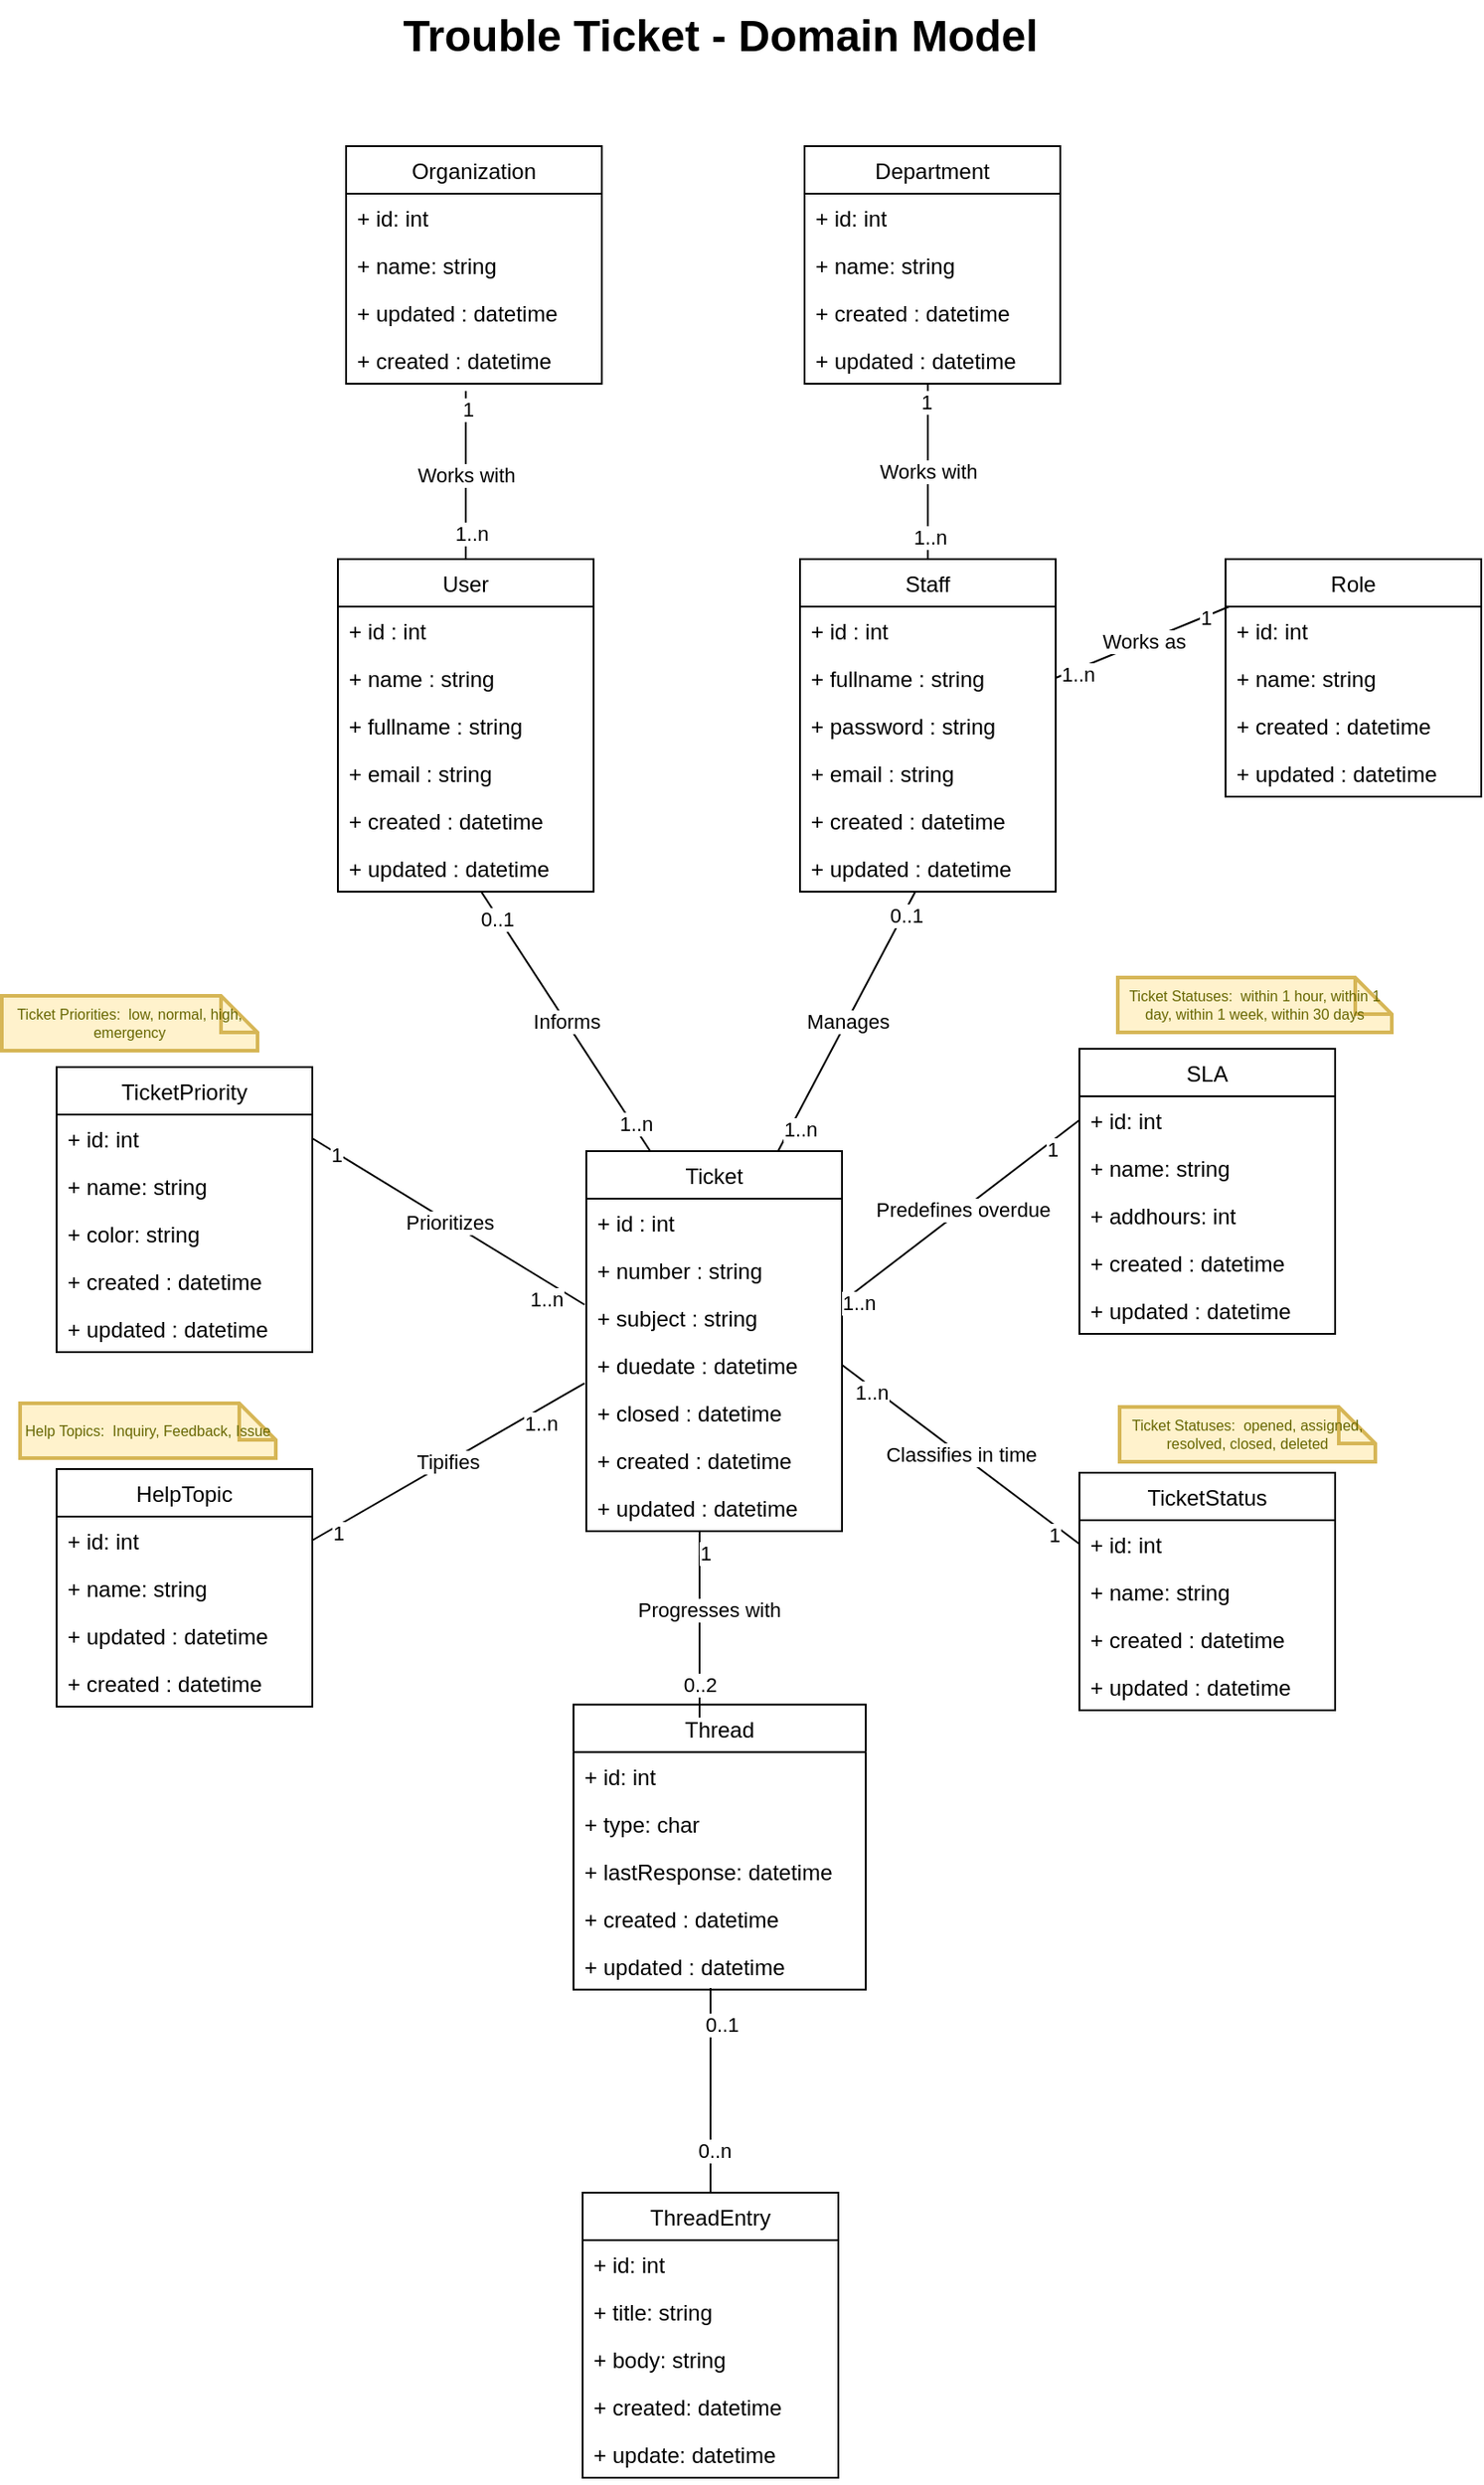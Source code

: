 <mxfile version="20.6.0" type="device"><diagram id="4RumoW7LKc3929N3t5oQ" name="Page-1"><mxGraphModel dx="868" dy="1574" grid="1" gridSize="10" guides="1" tooltips="1" connect="1" arrows="1" fold="1" page="1" pageScale="1" pageWidth="850" pageHeight="1100" background="none" math="0" shadow="0"><root><mxCell id="0"/><mxCell id="1" parent="0"/><mxCell id="QWfjnZuPG_2UrRfblgrY-8" value="User" style="swimlane;fontStyle=0;childLayout=stackLayout;horizontal=1;startSize=26;fillColor=none;horizontalStack=0;resizeParent=1;resizeParentMax=0;resizeLast=0;collapsible=1;marginBottom=0;" parent="1" vertex="1"><mxGeometry x="204" y="-774" width="140" height="182" as="geometry"/></mxCell><mxCell id="QWfjnZuPG_2UrRfblgrY-9" value="+ id : int" style="text;strokeColor=none;fillColor=none;align=left;verticalAlign=top;spacingLeft=4;spacingRight=4;overflow=hidden;rotatable=0;points=[[0,0.5],[1,0.5]];portConstraint=eastwest;" parent="QWfjnZuPG_2UrRfblgrY-8" vertex="1"><mxGeometry y="26" width="140" height="26" as="geometry"/></mxCell><mxCell id="QWfjnZuPG_2UrRfblgrY-52" value="+ name : string" style="text;strokeColor=none;fillColor=none;align=left;verticalAlign=top;spacingLeft=4;spacingRight=4;overflow=hidden;rotatable=0;points=[[0,0.5],[1,0.5]];portConstraint=eastwest;" parent="QWfjnZuPG_2UrRfblgrY-8" vertex="1"><mxGeometry y="52" width="140" height="26" as="geometry"/></mxCell><mxCell id="ks58_atsgRVghHJiDdHH-7" value="+ fullname : string" style="text;strokeColor=none;fillColor=none;align=left;verticalAlign=top;spacingLeft=4;spacingRight=4;overflow=hidden;rotatable=0;points=[[0,0.5],[1,0.5]];portConstraint=eastwest;" parent="QWfjnZuPG_2UrRfblgrY-8" vertex="1"><mxGeometry y="78" width="140" height="26" as="geometry"/></mxCell><mxCell id="ks58_atsgRVghHJiDdHH-2" value="+ email : string" style="text;strokeColor=none;fillColor=none;align=left;verticalAlign=top;spacingLeft=4;spacingRight=4;overflow=hidden;rotatable=0;points=[[0,0.5],[1,0.5]];portConstraint=eastwest;" parent="QWfjnZuPG_2UrRfblgrY-8" vertex="1"><mxGeometry y="104" width="140" height="26" as="geometry"/></mxCell><mxCell id="QWfjnZuPG_2UrRfblgrY-72" value="+ created : datetime" style="text;strokeColor=none;fillColor=none;align=left;verticalAlign=top;spacingLeft=4;spacingRight=4;overflow=hidden;rotatable=0;points=[[0,0.5],[1,0.5]];portConstraint=eastwest;" parent="QWfjnZuPG_2UrRfblgrY-8" vertex="1"><mxGeometry y="130" width="140" height="26" as="geometry"/></mxCell><mxCell id="QWfjnZuPG_2UrRfblgrY-71" value="+ updated : datetime" style="text;strokeColor=none;fillColor=none;align=left;verticalAlign=top;spacingLeft=4;spacingRight=4;overflow=hidden;rotatable=0;points=[[0,0.5],[1,0.5]];portConstraint=eastwest;" parent="QWfjnZuPG_2UrRfblgrY-8" vertex="1"><mxGeometry y="156" width="140" height="26" as="geometry"/></mxCell><mxCell id="QWfjnZuPG_2UrRfblgrY-10" value="Ticket" style="swimlane;fontStyle=0;childLayout=stackLayout;horizontal=1;startSize=26;fillColor=none;horizontalStack=0;resizeParent=1;resizeParentMax=0;resizeLast=0;collapsible=1;marginBottom=0;" parent="1" vertex="1"><mxGeometry x="340" y="-450" width="140" height="208" as="geometry"/></mxCell><mxCell id="QWfjnZuPG_2UrRfblgrY-43" value="+ id : int" style="text;strokeColor=none;fillColor=none;align=left;verticalAlign=top;spacingLeft=4;spacingRight=4;overflow=hidden;rotatable=0;points=[[0,0.5],[1,0.5]];portConstraint=eastwest;" parent="QWfjnZuPG_2UrRfblgrY-10" vertex="1"><mxGeometry y="26" width="140" height="26" as="geometry"/></mxCell><mxCell id="QWfjnZuPG_2UrRfblgrY-67" value="+ number : string" style="text;strokeColor=none;fillColor=none;align=left;verticalAlign=top;spacingLeft=4;spacingRight=4;overflow=hidden;rotatable=0;points=[[0,0.5],[1,0.5]];portConstraint=eastwest;" parent="QWfjnZuPG_2UrRfblgrY-10" vertex="1"><mxGeometry y="52" width="140" height="26" as="geometry"/></mxCell><mxCell id="QWfjnZuPG_2UrRfblgrY-51" value="+ subject : string" style="text;strokeColor=none;fillColor=none;align=left;verticalAlign=top;spacingLeft=4;spacingRight=4;overflow=hidden;rotatable=0;points=[[0,0.5],[1,0.5]];portConstraint=eastwest;" parent="QWfjnZuPG_2UrRfblgrY-10" vertex="1"><mxGeometry y="78" width="140" height="26" as="geometry"/></mxCell><mxCell id="QWfjnZuPG_2UrRfblgrY-11" value="+ duedate : datetime" style="text;strokeColor=none;fillColor=none;align=left;verticalAlign=top;spacingLeft=4;spacingRight=4;overflow=hidden;rotatable=0;points=[[0,0.5],[1,0.5]];portConstraint=eastwest;" parent="QWfjnZuPG_2UrRfblgrY-10" vertex="1"><mxGeometry y="104" width="140" height="26" as="geometry"/></mxCell><mxCell id="QWfjnZuPG_2UrRfblgrY-70" value="+ closed : datetime" style="text;strokeColor=none;fillColor=none;align=left;verticalAlign=top;spacingLeft=4;spacingRight=4;overflow=hidden;rotatable=0;points=[[0,0.5],[1,0.5]];portConstraint=eastwest;" parent="QWfjnZuPG_2UrRfblgrY-10" vertex="1"><mxGeometry y="130" width="140" height="26" as="geometry"/></mxCell><mxCell id="QWfjnZuPG_2UrRfblgrY-68" value="+ created : datetime" style="text;strokeColor=none;fillColor=none;align=left;verticalAlign=top;spacingLeft=4;spacingRight=4;overflow=hidden;rotatable=0;points=[[0,0.5],[1,0.5]];portConstraint=eastwest;" parent="QWfjnZuPG_2UrRfblgrY-10" vertex="1"><mxGeometry y="156" width="140" height="26" as="geometry"/></mxCell><mxCell id="QWfjnZuPG_2UrRfblgrY-69" value="+ updated : datetime" style="text;strokeColor=none;fillColor=none;align=left;verticalAlign=top;spacingLeft=4;spacingRight=4;overflow=hidden;rotatable=0;points=[[0,0.5],[1,0.5]];portConstraint=eastwest;" parent="QWfjnZuPG_2UrRfblgrY-10" vertex="1"><mxGeometry y="182" width="140" height="26" as="geometry"/></mxCell><mxCell id="QWfjnZuPG_2UrRfblgrY-12" value="TicketStatus" style="swimlane;fontStyle=0;childLayout=stackLayout;horizontal=1;startSize=26;fillColor=none;horizontalStack=0;resizeParent=1;resizeParentMax=0;resizeLast=0;collapsible=1;marginBottom=0;" parent="1" vertex="1"><mxGeometry x="610" y="-274" width="140" height="130" as="geometry"/></mxCell><mxCell id="QWfjnZuPG_2UrRfblgrY-13" value="+ id: int" style="text;strokeColor=none;fillColor=none;align=left;verticalAlign=top;spacingLeft=4;spacingRight=4;overflow=hidden;rotatable=0;points=[[0,0.5],[1,0.5]];portConstraint=eastwest;" parent="QWfjnZuPG_2UrRfblgrY-12" vertex="1"><mxGeometry y="26" width="140" height="26" as="geometry"/></mxCell><mxCell id="QWfjnZuPG_2UrRfblgrY-54" value="+ name: string" style="text;strokeColor=none;fillColor=none;align=left;verticalAlign=top;spacingLeft=4;spacingRight=4;overflow=hidden;rotatable=0;points=[[0,0.5],[1,0.5]];portConstraint=eastwest;" parent="QWfjnZuPG_2UrRfblgrY-12" vertex="1"><mxGeometry y="52" width="140" height="26" as="geometry"/></mxCell><mxCell id="4WfEIh5s7Unerz3YnMxR-10" value="+ created : datetime" style="text;strokeColor=none;fillColor=none;align=left;verticalAlign=top;spacingLeft=4;spacingRight=4;overflow=hidden;rotatable=0;points=[[0,0.5],[1,0.5]];portConstraint=eastwest;" parent="QWfjnZuPG_2UrRfblgrY-12" vertex="1"><mxGeometry y="78" width="140" height="26" as="geometry"/></mxCell><mxCell id="4WfEIh5s7Unerz3YnMxR-11" value="+ updated : datetime" style="text;strokeColor=none;fillColor=none;align=left;verticalAlign=top;spacingLeft=4;spacingRight=4;overflow=hidden;rotatable=0;points=[[0,0.5],[1,0.5]];portConstraint=eastwest;" parent="QWfjnZuPG_2UrRfblgrY-12" vertex="1"><mxGeometry y="104" width="140" height="26" as="geometry"/></mxCell><mxCell id="QWfjnZuPG_2UrRfblgrY-14" value="TicketPriority" style="swimlane;fontStyle=0;childLayout=stackLayout;horizontal=1;startSize=26;fillColor=none;horizontalStack=0;resizeParent=1;resizeParentMax=0;resizeLast=0;collapsible=1;marginBottom=0;" parent="1" vertex="1"><mxGeometry x="50" y="-496" width="140" height="156" as="geometry"/></mxCell><mxCell id="QWfjnZuPG_2UrRfblgrY-15" value="+ id: int" style="text;strokeColor=none;fillColor=none;align=left;verticalAlign=top;spacingLeft=4;spacingRight=4;overflow=hidden;rotatable=0;points=[[0,0.5],[1,0.5]];portConstraint=eastwest;" parent="QWfjnZuPG_2UrRfblgrY-14" vertex="1"><mxGeometry y="26" width="140" height="26" as="geometry"/></mxCell><mxCell id="QWfjnZuPG_2UrRfblgrY-62" value="+ name: string" style="text;strokeColor=none;fillColor=none;align=left;verticalAlign=top;spacingLeft=4;spacingRight=4;overflow=hidden;rotatable=0;points=[[0,0.5],[1,0.5]];portConstraint=eastwest;" parent="QWfjnZuPG_2UrRfblgrY-14" vertex="1"><mxGeometry y="52" width="140" height="26" as="geometry"/></mxCell><mxCell id="4WfEIh5s7Unerz3YnMxR-20" value="+ color: string" style="text;strokeColor=none;fillColor=none;align=left;verticalAlign=top;spacingLeft=4;spacingRight=4;overflow=hidden;rotatable=0;points=[[0,0.5],[1,0.5]];portConstraint=eastwest;" parent="QWfjnZuPG_2UrRfblgrY-14" vertex="1"><mxGeometry y="78" width="140" height="26" as="geometry"/></mxCell><mxCell id="4WfEIh5s7Unerz3YnMxR-13" value="+ created : datetime" style="text;strokeColor=none;fillColor=none;align=left;verticalAlign=top;spacingLeft=4;spacingRight=4;overflow=hidden;rotatable=0;points=[[0,0.5],[1,0.5]];portConstraint=eastwest;" parent="QWfjnZuPG_2UrRfblgrY-14" vertex="1"><mxGeometry y="104" width="140" height="26" as="geometry"/></mxCell><mxCell id="4WfEIh5s7Unerz3YnMxR-14" value="+ updated : datetime" style="text;strokeColor=none;fillColor=none;align=left;verticalAlign=top;spacingLeft=4;spacingRight=4;overflow=hidden;rotatable=0;points=[[0,0.5],[1,0.5]];portConstraint=eastwest;" parent="QWfjnZuPG_2UrRfblgrY-14" vertex="1"><mxGeometry y="130" width="140" height="26" as="geometry"/></mxCell><mxCell id="QWfjnZuPG_2UrRfblgrY-16" value="Department" style="swimlane;fontStyle=0;childLayout=stackLayout;horizontal=1;startSize=26;fillColor=none;horizontalStack=0;resizeParent=1;resizeParentMax=0;resizeLast=0;collapsible=1;marginBottom=0;" parent="1" vertex="1"><mxGeometry x="459.5" y="-1000" width="140" height="130" as="geometry"/></mxCell><mxCell id="QWfjnZuPG_2UrRfblgrY-17" value="+ id: int" style="text;strokeColor=none;fillColor=none;align=left;verticalAlign=top;spacingLeft=4;spacingRight=4;overflow=hidden;rotatable=0;points=[[0,0.5],[1,0.5]];portConstraint=eastwest;" parent="QWfjnZuPG_2UrRfblgrY-16" vertex="1"><mxGeometry y="26" width="140" height="26" as="geometry"/></mxCell><mxCell id="QWfjnZuPG_2UrRfblgrY-48" value="+ name: string" style="text;strokeColor=none;fillColor=none;align=left;verticalAlign=top;spacingLeft=4;spacingRight=4;overflow=hidden;rotatable=0;points=[[0,0.5],[1,0.5]];portConstraint=eastwest;" parent="QWfjnZuPG_2UrRfblgrY-16" vertex="1"><mxGeometry y="52" width="140" height="26" as="geometry"/></mxCell><mxCell id="4WfEIh5s7Unerz3YnMxR-3" value="+ created : datetime" style="text;strokeColor=none;fillColor=none;align=left;verticalAlign=top;spacingLeft=4;spacingRight=4;overflow=hidden;rotatable=0;points=[[0,0.5],[1,0.5]];portConstraint=eastwest;" parent="QWfjnZuPG_2UrRfblgrY-16" vertex="1"><mxGeometry y="78" width="140" height="26" as="geometry"/></mxCell><mxCell id="4WfEIh5s7Unerz3YnMxR-4" value="+ updated : datetime" style="text;strokeColor=none;fillColor=none;align=left;verticalAlign=top;spacingLeft=4;spacingRight=4;overflow=hidden;rotatable=0;points=[[0,0.5],[1,0.5]];portConstraint=eastwest;" parent="QWfjnZuPG_2UrRfblgrY-16" vertex="1"><mxGeometry y="104" width="140" height="26" as="geometry"/></mxCell><mxCell id="QWfjnZuPG_2UrRfblgrY-18" value="Organization" style="swimlane;fontStyle=0;childLayout=stackLayout;horizontal=1;startSize=26;fillColor=none;horizontalStack=0;resizeParent=1;resizeParentMax=0;resizeLast=0;collapsible=1;marginBottom=0;" parent="1" vertex="1"><mxGeometry x="208.5" y="-1000" width="140" height="130" as="geometry"/></mxCell><mxCell id="QWfjnZuPG_2UrRfblgrY-19" value="+ id: int" style="text;strokeColor=none;fillColor=none;align=left;verticalAlign=top;spacingLeft=4;spacingRight=4;overflow=hidden;rotatable=0;points=[[0,0.5],[1,0.5]];portConstraint=eastwest;" parent="QWfjnZuPG_2UrRfblgrY-18" vertex="1"><mxGeometry y="26" width="140" height="26" as="geometry"/></mxCell><mxCell id="QWfjnZuPG_2UrRfblgrY-50" value="+ name: string" style="text;strokeColor=none;fillColor=none;align=left;verticalAlign=top;spacingLeft=4;spacingRight=4;overflow=hidden;rotatable=0;points=[[0,0.5],[1,0.5]];portConstraint=eastwest;" parent="QWfjnZuPG_2UrRfblgrY-18" vertex="1"><mxGeometry y="52" width="140" height="26" as="geometry"/></mxCell><mxCell id="4WfEIh5s7Unerz3YnMxR-6" value="+ updated : datetime" style="text;strokeColor=none;fillColor=none;align=left;verticalAlign=top;spacingLeft=4;spacingRight=4;overflow=hidden;rotatable=0;points=[[0,0.5],[1,0.5]];portConstraint=eastwest;" parent="QWfjnZuPG_2UrRfblgrY-18" vertex="1"><mxGeometry y="78" width="140" height="26" as="geometry"/></mxCell><mxCell id="4WfEIh5s7Unerz3YnMxR-5" value="+ created : datetime" style="text;strokeColor=none;fillColor=none;align=left;verticalAlign=top;spacingLeft=4;spacingRight=4;overflow=hidden;rotatable=0;points=[[0,0.5],[1,0.5]];portConstraint=eastwest;" parent="QWfjnZuPG_2UrRfblgrY-18" vertex="1"><mxGeometry y="104" width="140" height="26" as="geometry"/></mxCell><mxCell id="QWfjnZuPG_2UrRfblgrY-22" value="Role" style="swimlane;fontStyle=0;childLayout=stackLayout;horizontal=1;startSize=26;fillColor=none;horizontalStack=0;resizeParent=1;resizeParentMax=0;resizeLast=0;collapsible=1;marginBottom=0;" parent="1" vertex="1"><mxGeometry x="690" y="-774" width="140" height="130" as="geometry"/></mxCell><mxCell id="QWfjnZuPG_2UrRfblgrY-23" value="+ id: int" style="text;strokeColor=none;fillColor=none;align=left;verticalAlign=top;spacingLeft=4;spacingRight=4;overflow=hidden;rotatable=0;points=[[0,0.5],[1,0.5]];portConstraint=eastwest;" parent="QWfjnZuPG_2UrRfblgrY-22" vertex="1"><mxGeometry y="26" width="140" height="26" as="geometry"/></mxCell><mxCell id="ks58_atsgRVghHJiDdHH-1" value="+ name: string" style="text;strokeColor=none;fillColor=none;align=left;verticalAlign=top;spacingLeft=4;spacingRight=4;overflow=hidden;rotatable=0;points=[[0,0.5],[1,0.5]];portConstraint=eastwest;" parent="QWfjnZuPG_2UrRfblgrY-22" vertex="1"><mxGeometry y="52" width="140" height="26" as="geometry"/></mxCell><mxCell id="4WfEIh5s7Unerz3YnMxR-1" value="+ created : datetime" style="text;strokeColor=none;fillColor=none;align=left;verticalAlign=top;spacingLeft=4;spacingRight=4;overflow=hidden;rotatable=0;points=[[0,0.5],[1,0.5]];portConstraint=eastwest;" parent="QWfjnZuPG_2UrRfblgrY-22" vertex="1"><mxGeometry y="78" width="140" height="26" as="geometry"/></mxCell><mxCell id="4WfEIh5s7Unerz3YnMxR-2" value="+ updated : datetime" style="text;strokeColor=none;fillColor=none;align=left;verticalAlign=top;spacingLeft=4;spacingRight=4;overflow=hidden;rotatable=0;points=[[0,0.5],[1,0.5]];portConstraint=eastwest;" parent="QWfjnZuPG_2UrRfblgrY-22" vertex="1"><mxGeometry y="104" width="140" height="26" as="geometry"/></mxCell><mxCell id="QWfjnZuPG_2UrRfblgrY-24" value="SLA" style="swimlane;fontStyle=0;childLayout=stackLayout;horizontal=1;startSize=26;fillColor=none;horizontalStack=0;resizeParent=1;resizeParentMax=0;resizeLast=0;collapsible=1;marginBottom=0;" parent="1" vertex="1"><mxGeometry x="610" y="-506" width="140" height="156" as="geometry"><mxRectangle x="600" y="430" width="60" height="30" as="alternateBounds"/></mxGeometry></mxCell><mxCell id="QWfjnZuPG_2UrRfblgrY-25" value="+ id: int" style="text;strokeColor=none;fillColor=none;align=left;verticalAlign=top;spacingLeft=4;spacingRight=4;overflow=hidden;rotatable=0;points=[[0,0.5],[1,0.5]];portConstraint=eastwest;" parent="QWfjnZuPG_2UrRfblgrY-24" vertex="1"><mxGeometry y="26" width="140" height="26" as="geometry"/></mxCell><mxCell id="QWfjnZuPG_2UrRfblgrY-47" value="+ name: string" style="text;strokeColor=none;fillColor=none;align=left;verticalAlign=top;spacingLeft=4;spacingRight=4;overflow=hidden;rotatable=0;points=[[0,0.5],[1,0.5]];portConstraint=eastwest;" parent="QWfjnZuPG_2UrRfblgrY-24" vertex="1"><mxGeometry y="52" width="140" height="26" as="geometry"/></mxCell><mxCell id="4WfEIh5s7Unerz3YnMxR-12" value="+ addhours: int" style="text;strokeColor=none;fillColor=none;align=left;verticalAlign=top;spacingLeft=4;spacingRight=4;overflow=hidden;rotatable=0;points=[[0,0.5],[1,0.5]];portConstraint=eastwest;" parent="QWfjnZuPG_2UrRfblgrY-24" vertex="1"><mxGeometry y="78" width="140" height="26" as="geometry"/></mxCell><mxCell id="4WfEIh5s7Unerz3YnMxR-8" value="+ created : datetime" style="text;strokeColor=none;fillColor=none;align=left;verticalAlign=top;spacingLeft=4;spacingRight=4;overflow=hidden;rotatable=0;points=[[0,0.5],[1,0.5]];portConstraint=eastwest;" parent="QWfjnZuPG_2UrRfblgrY-24" vertex="1"><mxGeometry y="104" width="140" height="26" as="geometry"/></mxCell><mxCell id="4WfEIh5s7Unerz3YnMxR-9" value="+ updated : datetime" style="text;strokeColor=none;fillColor=none;align=left;verticalAlign=top;spacingLeft=4;spacingRight=4;overflow=hidden;rotatable=0;points=[[0,0.5],[1,0.5]];portConstraint=eastwest;" parent="QWfjnZuPG_2UrRfblgrY-24" vertex="1"><mxGeometry y="130" width="140" height="26" as="geometry"/></mxCell><mxCell id="QWfjnZuPG_2UrRfblgrY-33" value="Thread" style="swimlane;fontStyle=0;childLayout=stackLayout;horizontal=1;startSize=26;fillColor=none;horizontalStack=0;resizeParent=1;resizeParentMax=0;resizeLast=0;collapsible=1;marginBottom=0;" parent="1" vertex="1"><mxGeometry x="333" y="-147.08" width="160" height="156" as="geometry"/></mxCell><mxCell id="QWfjnZuPG_2UrRfblgrY-34" value="+ id: int" style="text;strokeColor=none;fillColor=none;align=left;verticalAlign=top;spacingLeft=4;spacingRight=4;overflow=hidden;rotatable=0;points=[[0,0.5],[1,0.5]];portConstraint=eastwest;" parent="QWfjnZuPG_2UrRfblgrY-33" vertex="1"><mxGeometry y="26" width="160" height="26" as="geometry"/></mxCell><mxCell id="QWfjnZuPG_2UrRfblgrY-66" value="+ type: char" style="text;strokeColor=none;fillColor=none;align=left;verticalAlign=top;spacingLeft=4;spacingRight=4;overflow=hidden;rotatable=0;points=[[0,0.5],[1,0.5]];portConstraint=eastwest;" parent="QWfjnZuPG_2UrRfblgrY-33" vertex="1"><mxGeometry y="52" width="160" height="26" as="geometry"/></mxCell><mxCell id="QWfjnZuPG_2UrRfblgrY-59" value="+ lastResponse: datetime" style="text;strokeColor=none;fillColor=none;align=left;verticalAlign=top;spacingLeft=4;spacingRight=4;overflow=hidden;rotatable=0;points=[[0,0.5],[1,0.5]];portConstraint=eastwest;" parent="QWfjnZuPG_2UrRfblgrY-33" vertex="1"><mxGeometry y="78" width="160" height="26" as="geometry"/></mxCell><mxCell id="4WfEIh5s7Unerz3YnMxR-17" value="+ created : datetime" style="text;strokeColor=none;fillColor=none;align=left;verticalAlign=top;spacingLeft=4;spacingRight=4;overflow=hidden;rotatable=0;points=[[0,0.5],[1,0.5]];portConstraint=eastwest;" parent="QWfjnZuPG_2UrRfblgrY-33" vertex="1"><mxGeometry y="104" width="160" height="26" as="geometry"/></mxCell><mxCell id="4WfEIh5s7Unerz3YnMxR-18" value="+ updated : datetime" style="text;strokeColor=none;fillColor=none;align=left;verticalAlign=top;spacingLeft=4;spacingRight=4;overflow=hidden;rotatable=0;points=[[0,0.5],[1,0.5]];portConstraint=eastwest;" parent="QWfjnZuPG_2UrRfblgrY-33" vertex="1"><mxGeometry y="130" width="160" height="26" as="geometry"/></mxCell><mxCell id="QWfjnZuPG_2UrRfblgrY-37" value="ThreadEntry" style="swimlane;fontStyle=0;childLayout=stackLayout;horizontal=1;startSize=26;fillColor=none;horizontalStack=0;resizeParent=1;resizeParentMax=0;resizeLast=0;collapsible=1;marginBottom=0;" parent="1" vertex="1"><mxGeometry x="338" y="120" width="140" height="156" as="geometry"/></mxCell><mxCell id="QWfjnZuPG_2UrRfblgrY-38" value="+ id: int" style="text;strokeColor=none;fillColor=none;align=left;verticalAlign=top;spacingLeft=4;spacingRight=4;overflow=hidden;rotatable=0;points=[[0,0.5],[1,0.5]];portConstraint=eastwest;" parent="QWfjnZuPG_2UrRfblgrY-37" vertex="1"><mxGeometry y="26" width="140" height="26" as="geometry"/></mxCell><mxCell id="QWfjnZuPG_2UrRfblgrY-57" value="+ title: string" style="text;strokeColor=none;fillColor=none;align=left;verticalAlign=top;spacingLeft=4;spacingRight=4;overflow=hidden;rotatable=0;points=[[0,0.5],[1,0.5]];portConstraint=eastwest;" parent="QWfjnZuPG_2UrRfblgrY-37" vertex="1"><mxGeometry y="52" width="140" height="26" as="geometry"/></mxCell><mxCell id="QWfjnZuPG_2UrRfblgrY-58" value="+ body: string" style="text;strokeColor=none;fillColor=none;align=left;verticalAlign=top;spacingLeft=4;spacingRight=4;overflow=hidden;rotatable=0;points=[[0,0.5],[1,0.5]];portConstraint=eastwest;" parent="QWfjnZuPG_2UrRfblgrY-37" vertex="1"><mxGeometry y="78" width="140" height="26" as="geometry"/></mxCell><mxCell id="QWfjnZuPG_2UrRfblgrY-60" value="+ created: datetime" style="text;strokeColor=none;fillColor=none;align=left;verticalAlign=top;spacingLeft=4;spacingRight=4;overflow=hidden;rotatable=0;points=[[0,0.5],[1,0.5]];portConstraint=eastwest;" parent="QWfjnZuPG_2UrRfblgrY-37" vertex="1"><mxGeometry y="104" width="140" height="26" as="geometry"/></mxCell><mxCell id="QWfjnZuPG_2UrRfblgrY-61" value="+ update: datetime" style="text;strokeColor=none;fillColor=none;align=left;verticalAlign=top;spacingLeft=4;spacingRight=4;overflow=hidden;rotatable=0;points=[[0,0.5],[1,0.5]];portConstraint=eastwest;" parent="QWfjnZuPG_2UrRfblgrY-37" vertex="1"><mxGeometry y="130" width="140" height="26" as="geometry"/></mxCell><mxCell id="QWfjnZuPG_2UrRfblgrY-63" value="HelpTopic" style="swimlane;fontStyle=0;childLayout=stackLayout;horizontal=1;startSize=26;fillColor=none;horizontalStack=0;resizeParent=1;resizeParentMax=0;resizeLast=0;collapsible=1;marginBottom=0;" parent="1" vertex="1"><mxGeometry x="50" y="-276" width="140" height="130" as="geometry"/></mxCell><mxCell id="QWfjnZuPG_2UrRfblgrY-64" value="+ id: int" style="text;strokeColor=none;fillColor=none;align=left;verticalAlign=top;spacingLeft=4;spacingRight=4;overflow=hidden;rotatable=0;points=[[0,0.5],[1,0.5]];portConstraint=eastwest;" parent="QWfjnZuPG_2UrRfblgrY-63" vertex="1"><mxGeometry y="26" width="140" height="26" as="geometry"/></mxCell><mxCell id="QWfjnZuPG_2UrRfblgrY-65" value="+ name: string" style="text;strokeColor=none;fillColor=none;align=left;verticalAlign=top;spacingLeft=4;spacingRight=4;overflow=hidden;rotatable=0;points=[[0,0.5],[1,0.5]];portConstraint=eastwest;" parent="QWfjnZuPG_2UrRfblgrY-63" vertex="1"><mxGeometry y="52" width="140" height="26" as="geometry"/></mxCell><mxCell id="4WfEIh5s7Unerz3YnMxR-16" value="+ updated : datetime" style="text;strokeColor=none;fillColor=none;align=left;verticalAlign=top;spacingLeft=4;spacingRight=4;overflow=hidden;rotatable=0;points=[[0,0.5],[1,0.5]];portConstraint=eastwest;" parent="QWfjnZuPG_2UrRfblgrY-63" vertex="1"><mxGeometry y="78" width="140" height="26" as="geometry"/></mxCell><mxCell id="4WfEIh5s7Unerz3YnMxR-15" value="+ created : datetime" style="text;strokeColor=none;fillColor=none;align=left;verticalAlign=top;spacingLeft=4;spacingRight=4;overflow=hidden;rotatable=0;points=[[0,0.5],[1,0.5]];portConstraint=eastwest;" parent="QWfjnZuPG_2UrRfblgrY-63" vertex="1"><mxGeometry y="104" width="140" height="26" as="geometry"/></mxCell><mxCell id="WKSVWUFBFK-2WQvWNpHy-1" value="" style="endArrow=none;endFill=0;endSize=24;html=1;rounded=0;exitX=0.5;exitY=0;exitDx=0;exitDy=0;entryX=0.469;entryY=0.965;entryDx=0;entryDy=0;entryPerimeter=0;" parent="1" source="QWfjnZuPG_2UrRfblgrY-37" target="4WfEIh5s7Unerz3YnMxR-18" edge="1"><mxGeometry width="160" relative="1" as="geometry"><mxPoint x="361" y="-47.08" as="sourcePoint"/><mxPoint x="521" y="-47.08" as="targetPoint"/></mxGeometry></mxCell><mxCell id="WKSVWUFBFK-2WQvWNpHy-4" value="0..n" style="edgeLabel;html=1;align=center;verticalAlign=middle;resizable=0;points=[];" parent="WKSVWUFBFK-2WQvWNpHy-1" vertex="1" connectable="0"><mxGeometry x="-0.662" y="-5" relative="1" as="geometry"><mxPoint x="-3" y="-4" as="offset"/></mxGeometry></mxCell><mxCell id="WKSVWUFBFK-2WQvWNpHy-6" value="" style="endArrow=none;endFill=0;endSize=12;html=1;rounded=0;entryX=0.443;entryY=1;entryDx=0;entryDy=0;entryPerimeter=0;" parent="1" target="QWfjnZuPG_2UrRfblgrY-69" edge="1"><mxGeometry width="160" relative="1" as="geometry"><mxPoint x="402" y="-140" as="sourcePoint"/><mxPoint x="600" y="-260" as="targetPoint"/></mxGeometry></mxCell><mxCell id="WKSVWUFBFK-2WQvWNpHy-7" value="Progresses with" style="edgeLabel;html=1;align=center;verticalAlign=middle;resizable=0;points=[];" parent="WKSVWUFBFK-2WQvWNpHy-6" vertex="1" connectable="0"><mxGeometry x="0.278" relative="1" as="geometry"><mxPoint x="5" y="6" as="offset"/></mxGeometry></mxCell><mxCell id="WKSVWUFBFK-2WQvWNpHy-8" value="1" style="edgeLabel;html=1;align=center;verticalAlign=middle;resizable=0;points=[];" parent="WKSVWUFBFK-2WQvWNpHy-6" vertex="1" connectable="0"><mxGeometry x="0.573" y="-3" relative="1" as="geometry"><mxPoint y="-10" as="offset"/></mxGeometry></mxCell><mxCell id="WKSVWUFBFK-2WQvWNpHy-9" value="0..2" style="edgeLabel;html=1;align=center;verticalAlign=middle;resizable=0;points=[];" parent="WKSVWUFBFK-2WQvWNpHy-6" vertex="1" connectable="0"><mxGeometry x="-0.64" relative="1" as="geometry"><mxPoint as="offset"/></mxGeometry></mxCell><mxCell id="QWfjnZuPG_2UrRfblgrY-4" value="Staff" style="swimlane;fontStyle=0;childLayout=stackLayout;horizontal=1;startSize=26;fillColor=none;horizontalStack=0;resizeParent=1;resizeParentMax=0;resizeLast=0;collapsible=1;marginBottom=0;" parent="1" vertex="1"><mxGeometry x="457" y="-774" width="140" height="182" as="geometry"/></mxCell><mxCell id="QWfjnZuPG_2UrRfblgrY-74" value="+ id : int" style="text;strokeColor=none;fillColor=none;align=left;verticalAlign=top;spacingLeft=4;spacingRight=4;overflow=hidden;rotatable=0;points=[[0,0.5],[1,0.5]];portConstraint=eastwest;" parent="QWfjnZuPG_2UrRfblgrY-4" vertex="1"><mxGeometry y="26" width="140" height="26" as="geometry"/></mxCell><mxCell id="QWfjnZuPG_2UrRfblgrY-75" value="+ fullname : string" style="text;strokeColor=none;fillColor=none;align=left;verticalAlign=top;spacingLeft=4;spacingRight=4;overflow=hidden;rotatable=0;points=[[0,0.5],[1,0.5]];portConstraint=eastwest;" parent="QWfjnZuPG_2UrRfblgrY-4" vertex="1"><mxGeometry y="52" width="140" height="26" as="geometry"/></mxCell><mxCell id="QWfjnZuPG_2UrRfblgrY-7" value="+ password : string" style="text;strokeColor=none;fillColor=none;align=left;verticalAlign=top;spacingLeft=4;spacingRight=4;overflow=hidden;rotatable=0;points=[[0,0.5],[1,0.5]];portConstraint=eastwest;" parent="QWfjnZuPG_2UrRfblgrY-4" vertex="1"><mxGeometry y="78" width="140" height="26" as="geometry"/></mxCell><mxCell id="ks58_atsgRVghHJiDdHH-3" value="+ email : string" style="text;strokeColor=none;fillColor=none;align=left;verticalAlign=top;spacingLeft=4;spacingRight=4;overflow=hidden;rotatable=0;points=[[0,0.5],[1,0.5]];portConstraint=eastwest;" parent="QWfjnZuPG_2UrRfblgrY-4" vertex="1"><mxGeometry y="104" width="140" height="26" as="geometry"/></mxCell><mxCell id="ks58_atsgRVghHJiDdHH-4" value="+ created : datetime" style="text;strokeColor=none;fillColor=none;align=left;verticalAlign=top;spacingLeft=4;spacingRight=4;overflow=hidden;rotatable=0;points=[[0,0.5],[1,0.5]];portConstraint=eastwest;" parent="QWfjnZuPG_2UrRfblgrY-4" vertex="1"><mxGeometry y="130" width="140" height="26" as="geometry"/></mxCell><mxCell id="ks58_atsgRVghHJiDdHH-5" value="+ updated : datetime" style="text;strokeColor=none;fillColor=none;align=left;verticalAlign=top;spacingLeft=4;spacingRight=4;overflow=hidden;rotatable=0;points=[[0,0.5],[1,0.5]];portConstraint=eastwest;" parent="QWfjnZuPG_2UrRfblgrY-4" vertex="1"><mxGeometry y="156" width="140" height="26" as="geometry"/></mxCell><mxCell id="WKSVWUFBFK-2WQvWNpHy-11" value="Prioritizes" style="endArrow=none;endFill=0;endSize=12;html=1;rounded=0;entryX=-0.007;entryY=0.231;entryDx=0;entryDy=0;entryPerimeter=0;exitX=1;exitY=0.5;exitDx=0;exitDy=0;" parent="1" source="QWfjnZuPG_2UrRfblgrY-15" target="QWfjnZuPG_2UrRfblgrY-51" edge="1"><mxGeometry width="160" relative="1" as="geometry"><mxPoint x="260" y="-440" as="sourcePoint"/><mxPoint x="340" y="-440" as="targetPoint"/></mxGeometry></mxCell><mxCell id="HQKQ7_rtuTD_OnVwx2tc-10" value="1" style="edgeLabel;html=1;align=center;verticalAlign=middle;resizable=0;points=[];" vertex="1" connectable="0" parent="WKSVWUFBFK-2WQvWNpHy-11"><mxGeometry x="-0.835" y="-1" relative="1" as="geometry"><mxPoint x="1" as="offset"/></mxGeometry></mxCell><mxCell id="WKSVWUFBFK-2WQvWNpHy-12" value="Tipifies" style="endArrow=none;endFill=0;endSize=12;html=1;rounded=0;entryX=-0.007;entryY=-0.115;entryDx=0;entryDy=0;exitX=1;exitY=0.5;exitDx=0;exitDy=0;entryPerimeter=0;" parent="1" source="QWfjnZuPG_2UrRfblgrY-64" target="QWfjnZuPG_2UrRfblgrY-70" edge="1"><mxGeometry width="160" relative="1" as="geometry"><mxPoint x="200" y="-430.682" as="sourcePoint"/><mxPoint x="350" y="-430" as="targetPoint"/></mxGeometry></mxCell><mxCell id="HQKQ7_rtuTD_OnVwx2tc-9" value="1" style="edgeLabel;html=1;align=center;verticalAlign=middle;resizable=0;points=[];" vertex="1" connectable="0" parent="WKSVWUFBFK-2WQvWNpHy-12"><mxGeometry x="-0.83" y="-3" relative="1" as="geometry"><mxPoint as="offset"/></mxGeometry></mxCell><mxCell id="WKSVWUFBFK-2WQvWNpHy-13" value="Classifies in time" style="endArrow=none;endFill=0;endSize=12;html=1;rounded=0;entryX=1;entryY=0.5;entryDx=0;entryDy=0;exitX=0;exitY=0.5;exitDx=0;exitDy=0;" parent="1" source="QWfjnZuPG_2UrRfblgrY-13" target="QWfjnZuPG_2UrRfblgrY-11" edge="1"><mxGeometry width="160" relative="1" as="geometry"><mxPoint x="500" y="-350" as="sourcePoint"/><mxPoint x="660" y="-350" as="targetPoint"/></mxGeometry></mxCell><mxCell id="HQKQ7_rtuTD_OnVwx2tc-3" value="1..n" style="edgeLabel;html=1;align=center;verticalAlign=middle;resizable=0;points=[];" vertex="1" connectable="0" parent="WKSVWUFBFK-2WQvWNpHy-13"><mxGeometry x="0.732" y="2" relative="1" as="geometry"><mxPoint as="offset"/></mxGeometry></mxCell><mxCell id="WKSVWUFBFK-2WQvWNpHy-14" value="Ticket Priorities:&amp;nbsp; low, normal, high, emergency" style="shape=note;strokeWidth=2;fontSize=8;size=20;whiteSpace=wrap;html=1;fillColor=#fff2cc;strokeColor=#d6b656;fontColor=#666600;" parent="1" vertex="1"><mxGeometry x="20" y="-535" width="140" height="30" as="geometry"/></mxCell><mxCell id="WKSVWUFBFK-2WQvWNpHy-15" value="Help Topics:&amp;nbsp; Inquiry, Feedback, Issue" style="shape=note;strokeWidth=2;fontSize=8;size=20;whiteSpace=wrap;html=1;fillColor=#fff2cc;strokeColor=#d6b656;fontColor=#666600;" parent="1" vertex="1"><mxGeometry x="30" y="-312" width="140" height="30" as="geometry"/></mxCell><mxCell id="WKSVWUFBFK-2WQvWNpHy-16" value="Ticket Statuses:&amp;nbsp; opened, assigned, resolved, closed, deleted" style="shape=note;strokeWidth=2;fontSize=8;size=20;whiteSpace=wrap;html=1;fillColor=#fff2cc;strokeColor=#d6b656;fontColor=#666600;" parent="1" vertex="1"><mxGeometry x="632" y="-310" width="140" height="30" as="geometry"/></mxCell><mxCell id="WKSVWUFBFK-2WQvWNpHy-18" value="Ticket Statuses:&amp;nbsp; within 1 hour, within 1 day, within 1 week, within 30 days" style="shape=note;strokeWidth=2;fontSize=8;size=20;whiteSpace=wrap;html=1;fillColor=#fff2cc;strokeColor=#d6b656;fontColor=#666600;" parent="1" vertex="1"><mxGeometry x="631" y="-545" width="150" height="30" as="geometry"/></mxCell><mxCell id="WKSVWUFBFK-2WQvWNpHy-19" value="Predefines overdue" style="endArrow=none;endFill=0;endSize=12;html=1;rounded=0;entryX=1.014;entryY=0.115;entryDx=0;entryDy=0;entryPerimeter=0;exitX=0;exitY=0.5;exitDx=0;exitDy=0;" parent="1" source="QWfjnZuPG_2UrRfblgrY-25" target="QWfjnZuPG_2UrRfblgrY-51" edge="1"><mxGeometry width="160" relative="1" as="geometry"><mxPoint x="610" y="-438" as="sourcePoint"/><mxPoint x="492.94" y="-438.994" as="targetPoint"/></mxGeometry></mxCell><mxCell id="WKSVWUFBFK-2WQvWNpHy-20" value="Informs" style="endArrow=none;endFill=0;endSize=12;html=1;rounded=0;exitX=0.25;exitY=0;exitDx=0;exitDy=0;" parent="1" source="QWfjnZuPG_2UrRfblgrY-10" target="QWfjnZuPG_2UrRfblgrY-71" edge="1"><mxGeometry width="160" relative="1" as="geometry"><mxPoint x="270" y="-520" as="sourcePoint"/><mxPoint x="350" y="-430" as="targetPoint"/></mxGeometry></mxCell><mxCell id="HQKQ7_rtuTD_OnVwx2tc-11" value="0..1" style="edgeLabel;html=1;align=center;verticalAlign=middle;resizable=0;points=[];" vertex="1" connectable="0" parent="WKSVWUFBFK-2WQvWNpHy-20"><mxGeometry x="0.787" y="2" relative="1" as="geometry"><mxPoint y="-1" as="offset"/></mxGeometry></mxCell><mxCell id="HQKQ7_rtuTD_OnVwx2tc-13" value="1..n" style="edgeLabel;html=1;align=center;verticalAlign=middle;resizable=0;points=[];" vertex="1" connectable="0" parent="WKSVWUFBFK-2WQvWNpHy-20"><mxGeometry x="-0.8" y="-1" relative="1" as="geometry"><mxPoint as="offset"/></mxGeometry></mxCell><mxCell id="WKSVWUFBFK-2WQvWNpHy-23" value="Works as" style="endArrow=none;endFill=0;endSize=12;html=1;rounded=0;exitX=1;exitY=0.5;exitDx=0;exitDy=0;entryX=0.014;entryY=0;entryDx=0;entryDy=0;entryPerimeter=0;" parent="1" source="QWfjnZuPG_2UrRfblgrY-75" target="QWfjnZuPG_2UrRfblgrY-23" edge="1"><mxGeometry width="160" relative="1" as="geometry"><mxPoint x="527" y="-764" as="sourcePoint"/><mxPoint x="527" y="-808" as="targetPoint"/></mxGeometry></mxCell><mxCell id="HQKQ7_rtuTD_OnVwx2tc-15" value="1..n" style="edgeLabel;html=1;align=center;verticalAlign=middle;resizable=0;points=[];" vertex="1" connectable="0" parent="WKSVWUFBFK-2WQvWNpHy-23"><mxGeometry x="-0.769" y="-3" relative="1" as="geometry"><mxPoint as="offset"/></mxGeometry></mxCell><mxCell id="HQKQ7_rtuTD_OnVwx2tc-16" value="1" style="edgeLabel;html=1;align=center;verticalAlign=middle;resizable=0;points=[];" vertex="1" connectable="0" parent="WKSVWUFBFK-2WQvWNpHy-23"><mxGeometry x="0.704" relative="1" as="geometry"><mxPoint x="1" as="offset"/></mxGeometry></mxCell><mxCell id="WKSVWUFBFK-2WQvWNpHy-24" value="Works with" style="endArrow=none;endFill=0;endSize=12;html=1;rounded=0;exitX=0.5;exitY=0;exitDx=0;exitDy=0;entryX=0.468;entryY=1.154;entryDx=0;entryDy=0;entryPerimeter=0;" parent="1" source="QWfjnZuPG_2UrRfblgrY-8" target="4WfEIh5s7Unerz3YnMxR-5" edge="1"><mxGeometry width="160" relative="1" as="geometry"><mxPoint x="482" y="-736" as="sourcePoint"/><mxPoint x="482" y="-780" as="targetPoint"/></mxGeometry></mxCell><mxCell id="HQKQ7_rtuTD_OnVwx2tc-19" value="1..n" style="edgeLabel;html=1;align=center;verticalAlign=middle;resizable=0;points=[];" vertex="1" connectable="0" parent="WKSVWUFBFK-2WQvWNpHy-24"><mxGeometry x="-0.696" y="-3" relative="1" as="geometry"><mxPoint as="offset"/></mxGeometry></mxCell><mxCell id="HQKQ7_rtuTD_OnVwx2tc-20" value="1&lt;br&gt;" style="edgeLabel;html=1;align=center;verticalAlign=middle;resizable=0;points=[];" vertex="1" connectable="0" parent="WKSVWUFBFK-2WQvWNpHy-24"><mxGeometry x="0.674" y="-1" relative="1" as="geometry"><mxPoint y="-5" as="offset"/></mxGeometry></mxCell><mxCell id="ks58_atsgRVghHJiDdHH-9" value="Manages" style="endArrow=none;endFill=0;endSize=12;html=1;rounded=0;exitX=0.75;exitY=0;exitDx=0;exitDy=0;" parent="1" source="QWfjnZuPG_2UrRfblgrY-10" target="ks58_atsgRVghHJiDdHH-5" edge="1"><mxGeometry width="160" relative="1" as="geometry"><mxPoint x="385" y="-480" as="sourcePoint"/><mxPoint x="283" y="-582" as="targetPoint"/></mxGeometry></mxCell><mxCell id="HQKQ7_rtuTD_OnVwx2tc-12" value="0..1" style="edgeLabel;html=1;align=center;verticalAlign=middle;resizable=0;points=[];" vertex="1" connectable="0" parent="ks58_atsgRVghHJiDdHH-9"><mxGeometry x="0.821" y="-1" relative="1" as="geometry"><mxPoint as="offset"/></mxGeometry></mxCell><mxCell id="HQKQ7_rtuTD_OnVwx2tc-14" value="1..n" style="edgeLabel;html=1;align=center;verticalAlign=middle;resizable=0;points=[];" vertex="1" connectable="0" parent="ks58_atsgRVghHJiDdHH-9"><mxGeometry x="-0.793" y="-4" relative="1" as="geometry"><mxPoint as="offset"/></mxGeometry></mxCell><mxCell id="WKSVWUFBFK-2WQvWNpHy-22" value="Works with" style="endArrow=none;endFill=0;endSize=12;html=1;rounded=0;exitX=0.5;exitY=0;exitDx=0;exitDy=0;" parent="1" source="QWfjnZuPG_2UrRfblgrY-4" edge="1"><mxGeometry width="160" relative="1" as="geometry"><mxPoint x="457" y="-792" as="sourcePoint"/><mxPoint x="527" y="-870" as="targetPoint"/></mxGeometry></mxCell><mxCell id="HQKQ7_rtuTD_OnVwx2tc-17" value="1..n" style="edgeLabel;html=1;align=center;verticalAlign=middle;resizable=0;points=[];" vertex="1" connectable="0" parent="WKSVWUFBFK-2WQvWNpHy-22"><mxGeometry x="-0.75" y="-1" relative="1" as="geometry"><mxPoint as="offset"/></mxGeometry></mxCell><mxCell id="HQKQ7_rtuTD_OnVwx2tc-18" value="1" style="edgeLabel;html=1;align=center;verticalAlign=middle;resizable=0;points=[];" vertex="1" connectable="0" parent="WKSVWUFBFK-2WQvWNpHy-22"><mxGeometry x="0.792" y="1" relative="1" as="geometry"><mxPoint as="offset"/></mxGeometry></mxCell><mxCell id="4WfEIh5s7Unerz3YnMxR-19" value="Trouble Ticket - Domain Model" style="text;strokeColor=none;fillColor=none;html=1;fontSize=24;fontStyle=1;verticalAlign=middle;align=center;" parent="1" vertex="1"><mxGeometry x="363" y="-1080" width="100" height="40" as="geometry"/></mxCell><mxCell id="HQKQ7_rtuTD_OnVwx2tc-1" value="0..1" style="edgeLabel;html=1;align=center;verticalAlign=middle;resizable=0;points=[];" vertex="1" connectable="0" parent="1"><mxGeometry x="420.007" y="107.002" as="geometry"><mxPoint x="-6" y="-79" as="offset"/></mxGeometry></mxCell><mxCell id="HQKQ7_rtuTD_OnVwx2tc-4" value="1" style="edgeLabel;html=1;align=center;verticalAlign=middle;resizable=0;points=[];" vertex="1" connectable="0" parent="1"><mxGeometry x="506.204" y="-308.28" as="geometry"><mxPoint x="90" y="68" as="offset"/></mxGeometry></mxCell><mxCell id="HQKQ7_rtuTD_OnVwx2tc-5" value="1" style="edgeLabel;html=1;align=center;verticalAlign=middle;resizable=0;points=[];" vertex="1" connectable="0" parent="1"><mxGeometry x="516.204" y="-298.28" as="geometry"><mxPoint x="79" y="-153" as="offset"/></mxGeometry></mxCell><mxCell id="HQKQ7_rtuTD_OnVwx2tc-6" value="1..n" style="edgeLabel;html=1;align=center;verticalAlign=middle;resizable=0;points=[];" vertex="1" connectable="0" parent="1"><mxGeometry x="526.204" y="-288.28" as="geometry"><mxPoint x="-37" y="-79" as="offset"/></mxGeometry></mxCell><mxCell id="HQKQ7_rtuTD_OnVwx2tc-7" value="1..n" style="edgeLabel;html=1;align=center;verticalAlign=middle;resizable=0;points=[];" vertex="1" connectable="0" parent="1"><mxGeometry x="536.204" y="-278.28" as="geometry"><mxPoint x="-221" y="-23" as="offset"/></mxGeometry></mxCell><mxCell id="HQKQ7_rtuTD_OnVwx2tc-8" value="1..n" style="edgeLabel;html=1;align=center;verticalAlign=middle;resizable=0;points=[];" vertex="1" connectable="0" parent="1"><mxGeometry x="546.204" y="-268.28" as="geometry"><mxPoint x="-228" y="-101" as="offset"/></mxGeometry></mxCell></root></mxGraphModel></diagram></mxfile>